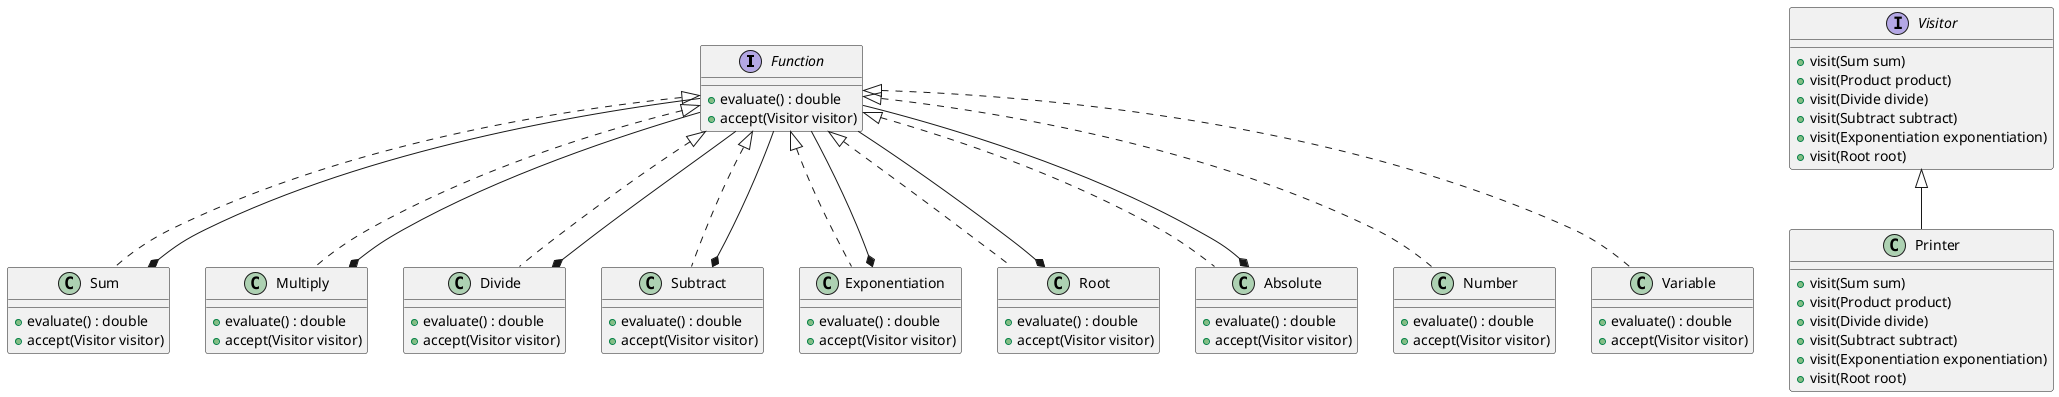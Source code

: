 @startuml

interface Function {
    + evaluate() : double
    + accept(Visitor visitor)
}

class Sum {
    + evaluate() : double
    + accept(Visitor visitor)
}

class Multiply {
    + evaluate() : double
    + accept(Visitor visitor)
}

class Divide {
    + evaluate() : double
    + accept(Visitor visitor)
}

class Subtract {
    + evaluate() : double
    + accept(Visitor visitor)
}

class Exponentiation {
    + evaluate() : double
    + accept(Visitor visitor)
}

class Root {
    + evaluate() : double
    + accept(Visitor visitor)
}

class Absolute {
    + evaluate() : double
    + accept(Visitor visitor)
}

class Number {
    + evaluate() : double
    + accept(Visitor visitor)
}

class Variable {
    + evaluate() : double
    + accept(Visitor visitor)
}

interface Visitor {
    + visit(Sum sum)
    + visit(Product product)
    + visit(Divide divide)
    + visit(Subtract subtract)
    + visit(Exponentiation exponentiation)
    + visit(Root root)
}

class Printer {
    + visit(Sum sum)
    + visit(Product product)
    + visit(Divide divide)
    + visit(Subtract subtract)
    + visit(Exponentiation exponentiation)
    + visit(Root root)
}

Function <|.. Sum
Function <|.. Multiply
Function <|.. Divide
Function <|.. Subtract
Function <|.. Exponentiation
Function <|.. Root
Function <|.. Absolute
Function <|.. Number
Function <|.. Variable
Visitor <|-- Printer

Sum *-- Function
Multiply *-- Function
Divide *-- Function
Subtract *-- Function
Exponentiation *-- Function
Root *-- Function
Absolute *-- Function
@enduml